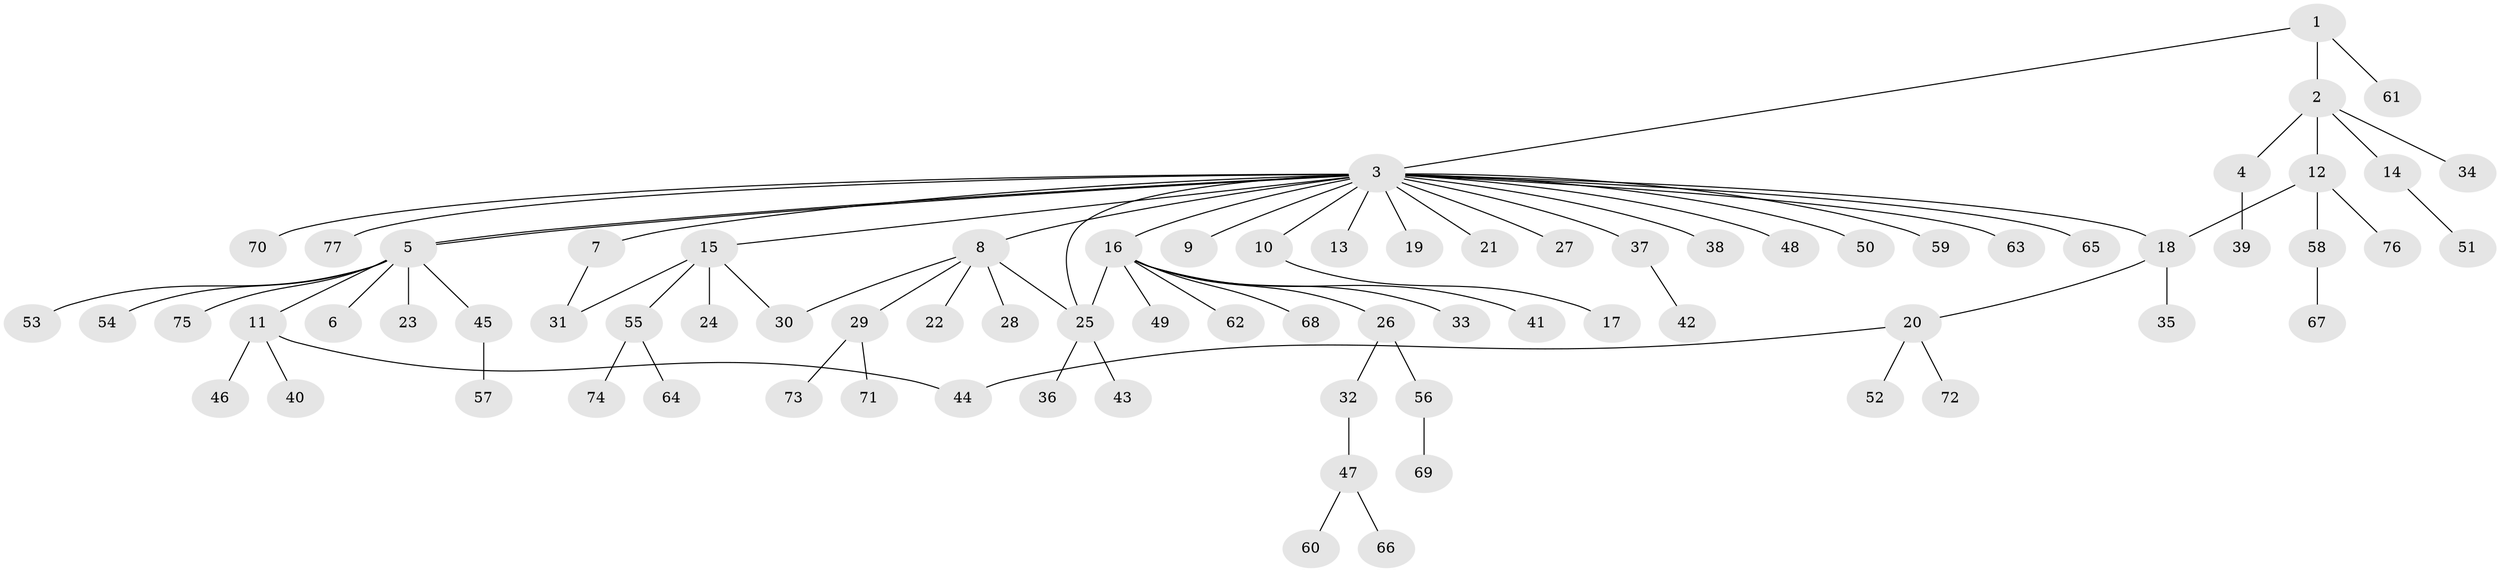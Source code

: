 // coarse degree distribution, {19: 0.043478260869565216, 1: 0.782608695652174, 3: 0.043478260869565216, 2: 0.13043478260869565}
// Generated by graph-tools (version 1.1) at 2025/18/03/04/25 18:18:01]
// undirected, 77 vertices, 83 edges
graph export_dot {
graph [start="1"]
  node [color=gray90,style=filled];
  1;
  2;
  3;
  4;
  5;
  6;
  7;
  8;
  9;
  10;
  11;
  12;
  13;
  14;
  15;
  16;
  17;
  18;
  19;
  20;
  21;
  22;
  23;
  24;
  25;
  26;
  27;
  28;
  29;
  30;
  31;
  32;
  33;
  34;
  35;
  36;
  37;
  38;
  39;
  40;
  41;
  42;
  43;
  44;
  45;
  46;
  47;
  48;
  49;
  50;
  51;
  52;
  53;
  54;
  55;
  56;
  57;
  58;
  59;
  60;
  61;
  62;
  63;
  64;
  65;
  66;
  67;
  68;
  69;
  70;
  71;
  72;
  73;
  74;
  75;
  76;
  77;
  1 -- 2;
  1 -- 3;
  1 -- 61;
  2 -- 4;
  2 -- 12;
  2 -- 14;
  2 -- 34;
  3 -- 5;
  3 -- 5;
  3 -- 7;
  3 -- 8;
  3 -- 9;
  3 -- 10;
  3 -- 13;
  3 -- 15;
  3 -- 16;
  3 -- 18;
  3 -- 19;
  3 -- 21;
  3 -- 25;
  3 -- 27;
  3 -- 37;
  3 -- 38;
  3 -- 48;
  3 -- 50;
  3 -- 59;
  3 -- 63;
  3 -- 65;
  3 -- 70;
  3 -- 77;
  4 -- 39;
  5 -- 6;
  5 -- 11;
  5 -- 23;
  5 -- 45;
  5 -- 53;
  5 -- 54;
  5 -- 75;
  7 -- 31;
  8 -- 22;
  8 -- 25;
  8 -- 28;
  8 -- 29;
  8 -- 30;
  10 -- 17;
  11 -- 40;
  11 -- 44;
  11 -- 46;
  12 -- 18;
  12 -- 58;
  12 -- 76;
  14 -- 51;
  15 -- 24;
  15 -- 30;
  15 -- 31;
  15 -- 55;
  16 -- 25;
  16 -- 26;
  16 -- 33;
  16 -- 41;
  16 -- 49;
  16 -- 62;
  16 -- 68;
  18 -- 20;
  18 -- 35;
  20 -- 44;
  20 -- 52;
  20 -- 72;
  25 -- 36;
  25 -- 43;
  26 -- 32;
  26 -- 56;
  29 -- 71;
  29 -- 73;
  32 -- 47;
  37 -- 42;
  45 -- 57;
  47 -- 60;
  47 -- 66;
  55 -- 64;
  55 -- 74;
  56 -- 69;
  58 -- 67;
}
